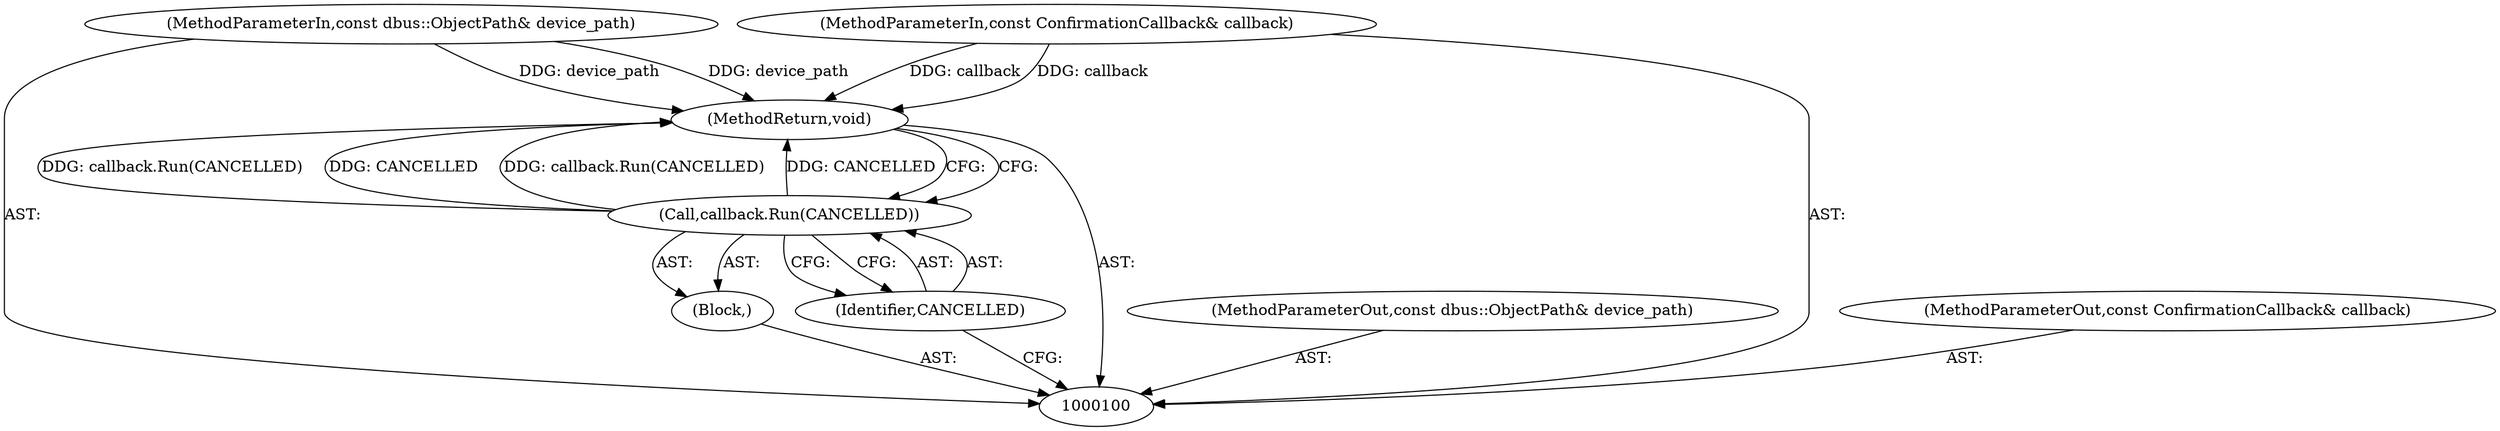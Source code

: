 digraph "1_Chrome_d358f57009b85fb7440208afa5ba87636b491889_20" {
"1000106" [label="(MethodReturn,void)"];
"1000101" [label="(MethodParameterIn,const dbus::ObjectPath& device_path)"];
"1000116" [label="(MethodParameterOut,const dbus::ObjectPath& device_path)"];
"1000102" [label="(MethodParameterIn,const ConfirmationCallback& callback)"];
"1000117" [label="(MethodParameterOut,const ConfirmationCallback& callback)"];
"1000103" [label="(Block,)"];
"1000105" [label="(Identifier,CANCELLED)"];
"1000104" [label="(Call,callback.Run(CANCELLED))"];
"1000106" -> "1000100"  [label="AST: "];
"1000106" -> "1000104"  [label="CFG: "];
"1000104" -> "1000106"  [label="DDG: callback.Run(CANCELLED)"];
"1000104" -> "1000106"  [label="DDG: CANCELLED"];
"1000102" -> "1000106"  [label="DDG: callback"];
"1000101" -> "1000106"  [label="DDG: device_path"];
"1000101" -> "1000100"  [label="AST: "];
"1000101" -> "1000106"  [label="DDG: device_path"];
"1000116" -> "1000100"  [label="AST: "];
"1000102" -> "1000100"  [label="AST: "];
"1000102" -> "1000106"  [label="DDG: callback"];
"1000117" -> "1000100"  [label="AST: "];
"1000103" -> "1000100"  [label="AST: "];
"1000104" -> "1000103"  [label="AST: "];
"1000105" -> "1000104"  [label="AST: "];
"1000105" -> "1000100"  [label="CFG: "];
"1000104" -> "1000105"  [label="CFG: "];
"1000104" -> "1000103"  [label="AST: "];
"1000104" -> "1000105"  [label="CFG: "];
"1000105" -> "1000104"  [label="AST: "];
"1000106" -> "1000104"  [label="CFG: "];
"1000104" -> "1000106"  [label="DDG: callback.Run(CANCELLED)"];
"1000104" -> "1000106"  [label="DDG: CANCELLED"];
}

